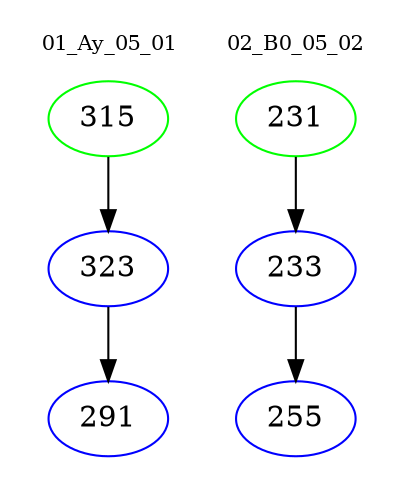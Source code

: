digraph{
subgraph cluster_0 {
color = white
label = "01_Ay_05_01";
fontsize=10;
T0_315 [label="315", color="green"]
T0_315 -> T0_323 [color="black"]
T0_323 [label="323", color="blue"]
T0_323 -> T0_291 [color="black"]
T0_291 [label="291", color="blue"]
}
subgraph cluster_1 {
color = white
label = "02_B0_05_02";
fontsize=10;
T1_231 [label="231", color="green"]
T1_231 -> T1_233 [color="black"]
T1_233 [label="233", color="blue"]
T1_233 -> T1_255 [color="black"]
T1_255 [label="255", color="blue"]
}
}
